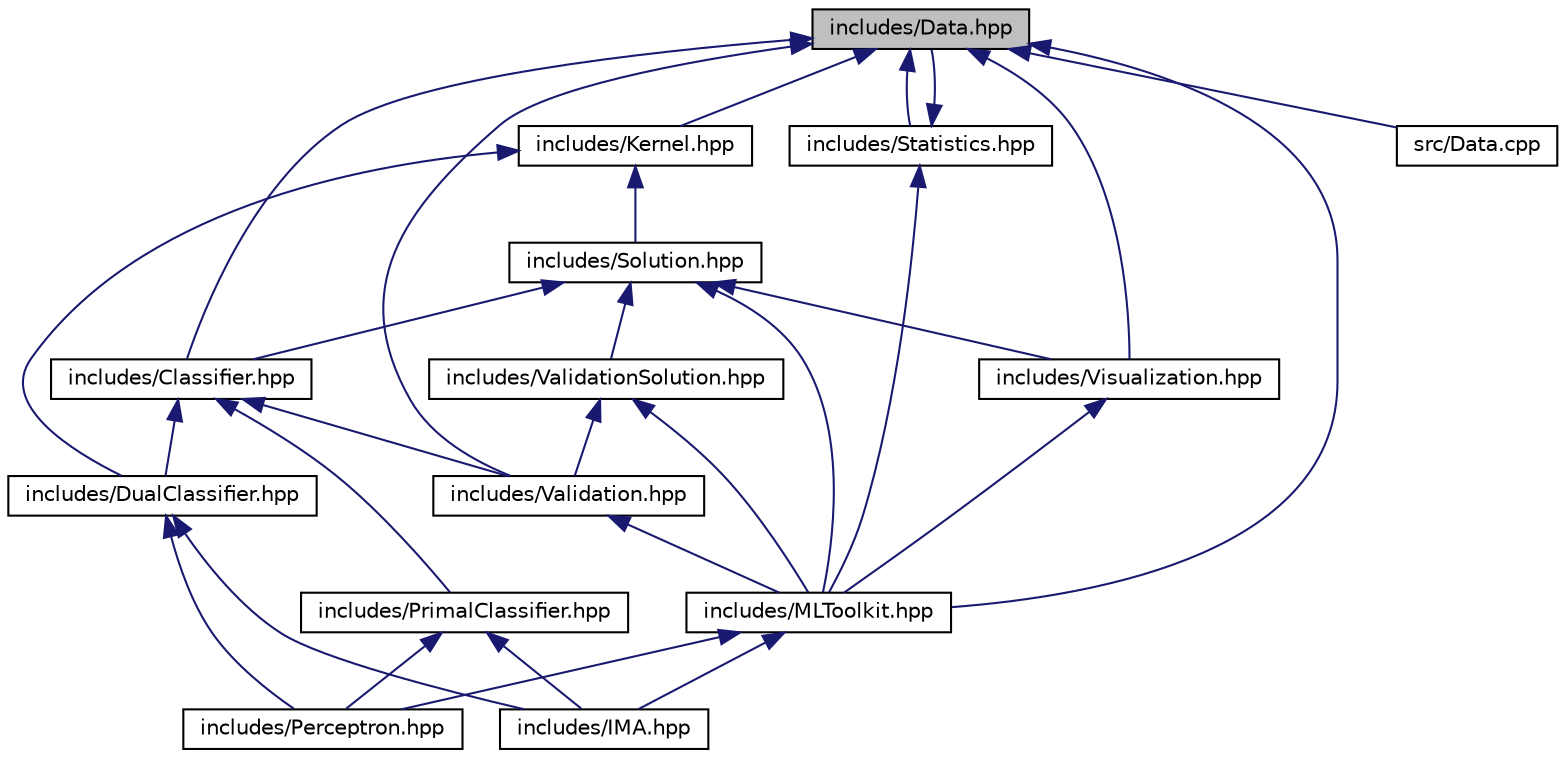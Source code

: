 digraph "includes/Data.hpp"
{
  edge [fontname="Helvetica",fontsize="10",labelfontname="Helvetica",labelfontsize="10"];
  node [fontname="Helvetica",fontsize="10",shape=record];
  Node14 [label="includes/Data.hpp",height=0.2,width=0.4,color="black", fillcolor="grey75", style="filled", fontcolor="black"];
  Node14 -> Node15 [dir="back",color="midnightblue",fontsize="10",style="solid",fontname="Helvetica"];
  Node15 [label="includes/Kernel.hpp",height=0.2,width=0.4,color="black", fillcolor="white", style="filled",URL="$_kernel_8hpp.html"];
  Node15 -> Node16 [dir="back",color="midnightblue",fontsize="10",style="solid",fontname="Helvetica"];
  Node16 [label="includes/Solution.hpp",height=0.2,width=0.4,color="black", fillcolor="white", style="filled",URL="$_solution_8hpp.html"];
  Node16 -> Node17 [dir="back",color="midnightblue",fontsize="10",style="solid",fontname="Helvetica"];
  Node17 [label="includes/Classifier.hpp",height=0.2,width=0.4,color="black", fillcolor="white", style="filled",URL="$_classifier_8hpp.html"];
  Node17 -> Node18 [dir="back",color="midnightblue",fontsize="10",style="solid",fontname="Helvetica"];
  Node18 [label="includes/DualClassifier.hpp",height=0.2,width=0.4,color="black", fillcolor="white", style="filled",URL="$_dual_classifier_8hpp.html"];
  Node18 -> Node19 [dir="back",color="midnightblue",fontsize="10",style="solid",fontname="Helvetica"];
  Node19 [label="includes/IMA.hpp",height=0.2,width=0.4,color="black", fillcolor="white", style="filled",URL="$_i_m_a_8hpp.html"];
  Node18 -> Node20 [dir="back",color="midnightblue",fontsize="10",style="solid",fontname="Helvetica"];
  Node20 [label="includes/Perceptron.hpp",height=0.2,width=0.4,color="black", fillcolor="white", style="filled",URL="$_perceptron_8hpp.html"];
  Node17 -> Node21 [dir="back",color="midnightblue",fontsize="10",style="solid",fontname="Helvetica"];
  Node21 [label="includes/PrimalClassifier.hpp",height=0.2,width=0.4,color="black", fillcolor="white", style="filled",URL="$_primal_classifier_8hpp.html"];
  Node21 -> Node19 [dir="back",color="midnightblue",fontsize="10",style="solid",fontname="Helvetica"];
  Node21 -> Node20 [dir="back",color="midnightblue",fontsize="10",style="solid",fontname="Helvetica"];
  Node17 -> Node22 [dir="back",color="midnightblue",fontsize="10",style="solid",fontname="Helvetica"];
  Node22 [label="includes/Validation.hpp",height=0.2,width=0.4,color="black", fillcolor="white", style="filled",URL="$_validation_8hpp.html"];
  Node22 -> Node23 [dir="back",color="midnightblue",fontsize="10",style="solid",fontname="Helvetica"];
  Node23 [label="includes/MLToolkit.hpp",height=0.2,width=0.4,color="black", fillcolor="white", style="filled",URL="$_m_l_toolkit_8hpp.html"];
  Node23 -> Node19 [dir="back",color="midnightblue",fontsize="10",style="solid",fontname="Helvetica"];
  Node23 -> Node20 [dir="back",color="midnightblue",fontsize="10",style="solid",fontname="Helvetica"];
  Node16 -> Node23 [dir="back",color="midnightblue",fontsize="10",style="solid",fontname="Helvetica"];
  Node16 -> Node24 [dir="back",color="midnightblue",fontsize="10",style="solid",fontname="Helvetica"];
  Node24 [label="includes/ValidationSolution.hpp",height=0.2,width=0.4,color="black", fillcolor="white", style="filled",URL="$_validation_solution_8hpp.html"];
  Node24 -> Node22 [dir="back",color="midnightblue",fontsize="10",style="solid",fontname="Helvetica"];
  Node24 -> Node23 [dir="back",color="midnightblue",fontsize="10",style="solid",fontname="Helvetica"];
  Node16 -> Node25 [dir="back",color="midnightblue",fontsize="10",style="solid",fontname="Helvetica"];
  Node25 [label="includes/Visualization.hpp",height=0.2,width=0.4,color="black", fillcolor="white", style="filled",URL="$_visualization_8hpp.html"];
  Node25 -> Node23 [dir="back",color="midnightblue",fontsize="10",style="solid",fontname="Helvetica"];
  Node15 -> Node18 [dir="back",color="midnightblue",fontsize="10",style="solid",fontname="Helvetica"];
  Node14 -> Node26 [dir="back",color="midnightblue",fontsize="10",style="solid",fontname="Helvetica"];
  Node26 [label="includes/Statistics.hpp",height=0.2,width=0.4,color="black", fillcolor="white", style="filled",URL="$_statistics_8hpp.html"];
  Node26 -> Node14 [dir="back",color="midnightblue",fontsize="10",style="solid",fontname="Helvetica"];
  Node26 -> Node23 [dir="back",color="midnightblue",fontsize="10",style="solid",fontname="Helvetica"];
  Node14 -> Node17 [dir="back",color="midnightblue",fontsize="10",style="solid",fontname="Helvetica"];
  Node14 -> Node23 [dir="back",color="midnightblue",fontsize="10",style="solid",fontname="Helvetica"];
  Node14 -> Node22 [dir="back",color="midnightblue",fontsize="10",style="solid",fontname="Helvetica"];
  Node14 -> Node25 [dir="back",color="midnightblue",fontsize="10",style="solid",fontname="Helvetica"];
  Node14 -> Node27 [dir="back",color="midnightblue",fontsize="10",style="solid",fontname="Helvetica"];
  Node27 [label="src/Data.cpp",height=0.2,width=0.4,color="black", fillcolor="white", style="filled",URL="$_data_8cpp.html",tooltip="Implementation of the Data class methods. "];
}
